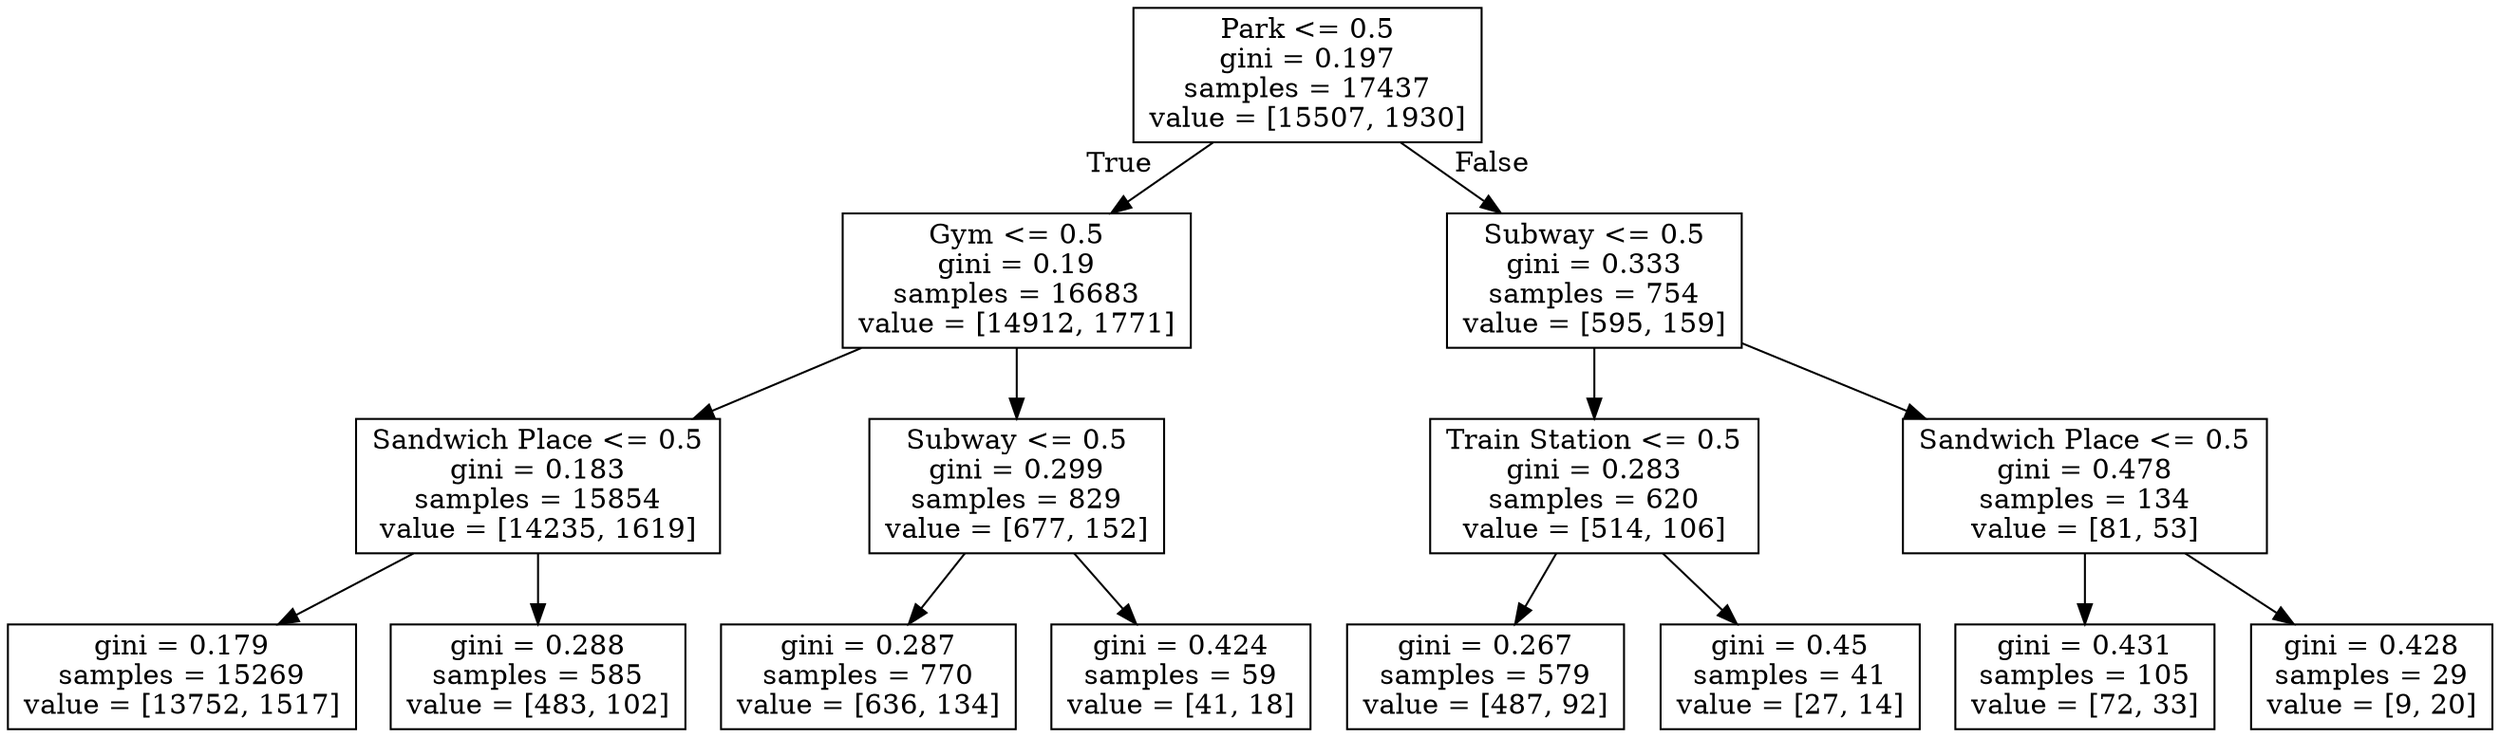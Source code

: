 digraph Tree {
node [shape=box] ;
0 [label="Park <= 0.5\ngini = 0.197\nsamples = 17437\nvalue = [15507, 1930]"] ;
1 [label="Gym <= 0.5\ngini = 0.19\nsamples = 16683\nvalue = [14912, 1771]"] ;
0 -> 1 [labeldistance=2.5, labelangle=45, headlabel="True"] ;
2 [label="Sandwich Place <= 0.5\ngini = 0.183\nsamples = 15854\nvalue = [14235, 1619]"] ;
1 -> 2 ;
3 [label="gini = 0.179\nsamples = 15269\nvalue = [13752, 1517]"] ;
2 -> 3 ;
4 [label="gini = 0.288\nsamples = 585\nvalue = [483, 102]"] ;
2 -> 4 ;
5 [label="Subway <= 0.5\ngini = 0.299\nsamples = 829\nvalue = [677, 152]"] ;
1 -> 5 ;
6 [label="gini = 0.287\nsamples = 770\nvalue = [636, 134]"] ;
5 -> 6 ;
7 [label="gini = 0.424\nsamples = 59\nvalue = [41, 18]"] ;
5 -> 7 ;
8 [label="Subway <= 0.5\ngini = 0.333\nsamples = 754\nvalue = [595, 159]"] ;
0 -> 8 [labeldistance=2.5, labelangle=-45, headlabel="False"] ;
9 [label="Train Station <= 0.5\ngini = 0.283\nsamples = 620\nvalue = [514, 106]"] ;
8 -> 9 ;
10 [label="gini = 0.267\nsamples = 579\nvalue = [487, 92]"] ;
9 -> 10 ;
11 [label="gini = 0.45\nsamples = 41\nvalue = [27, 14]"] ;
9 -> 11 ;
12 [label="Sandwich Place <= 0.5\ngini = 0.478\nsamples = 134\nvalue = [81, 53]"] ;
8 -> 12 ;
13 [label="gini = 0.431\nsamples = 105\nvalue = [72, 33]"] ;
12 -> 13 ;
14 [label="gini = 0.428\nsamples = 29\nvalue = [9, 20]"] ;
12 -> 14 ;
}